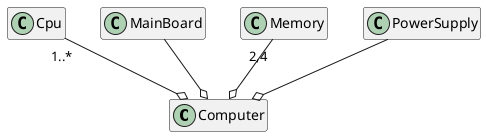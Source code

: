 @startuml test

hide method
hide member

class Computer 
class Cpu
class MainBoard
class Memory
class PowerSupply

Cpu "1..*" --o Computer
MainBoard --o Computer
Memory "2,4" --o Computer
PowerSupply --o Computer


@enduml